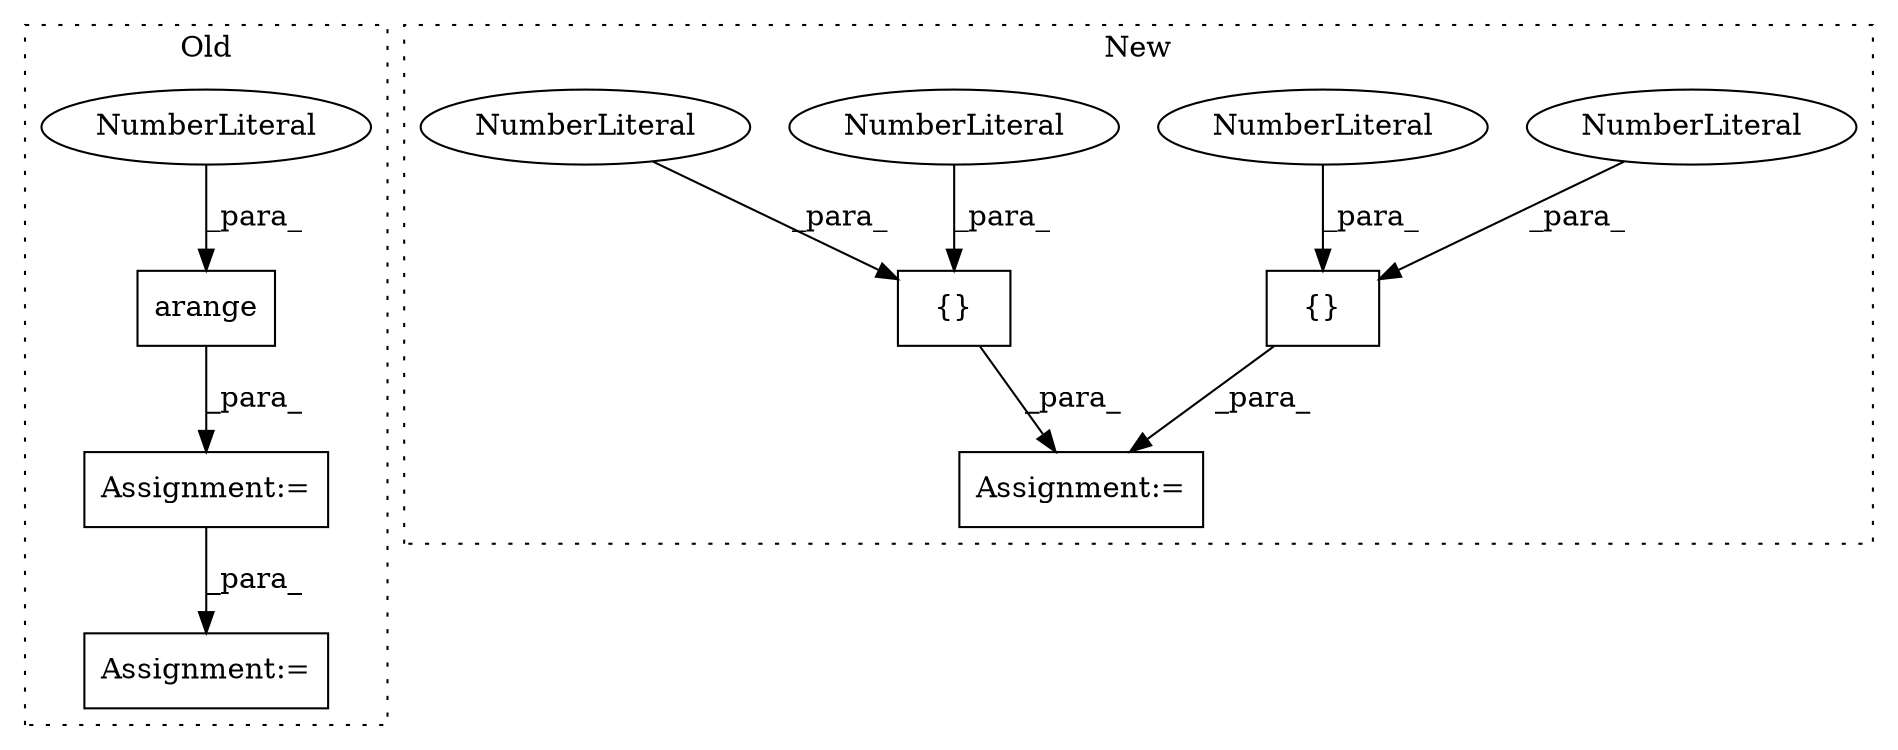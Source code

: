 digraph G {
subgraph cluster0 {
1 [label="arange" a="32" s="341,350" l="7,1" shape="box"];
3 [label="Assignment:=" a="7" s="320" l="1" shape="box"];
5 [label="NumberLiteral" a="34" s="348" l="2" shape="ellipse"];
8 [label="Assignment:=" a="7" s="622" l="1" shape="box"];
label = "Old";
style="dotted";
}
subgraph cluster1 {
2 [label="{}" a="4" s="230,236" l="1,1" shape="box"];
4 [label="Assignment:=" a="7" s="189" l="1" shape="box"];
6 [label="NumberLiteral" a="34" s="233" l="1" shape="ellipse"];
7 [label="NumberLiteral" a="34" s="231" l="1" shape="ellipse"];
9 [label="{}" a="4" s="214,220" l="1,1" shape="box"];
10 [label="NumberLiteral" a="34" s="217" l="1" shape="ellipse"];
11 [label="NumberLiteral" a="34" s="219" l="1" shape="ellipse"];
label = "New";
style="dotted";
}
1 -> 3 [label="_para_"];
2 -> 4 [label="_para_"];
3 -> 8 [label="_para_"];
5 -> 1 [label="_para_"];
6 -> 2 [label="_para_"];
7 -> 2 [label="_para_"];
9 -> 4 [label="_para_"];
10 -> 9 [label="_para_"];
11 -> 9 [label="_para_"];
}